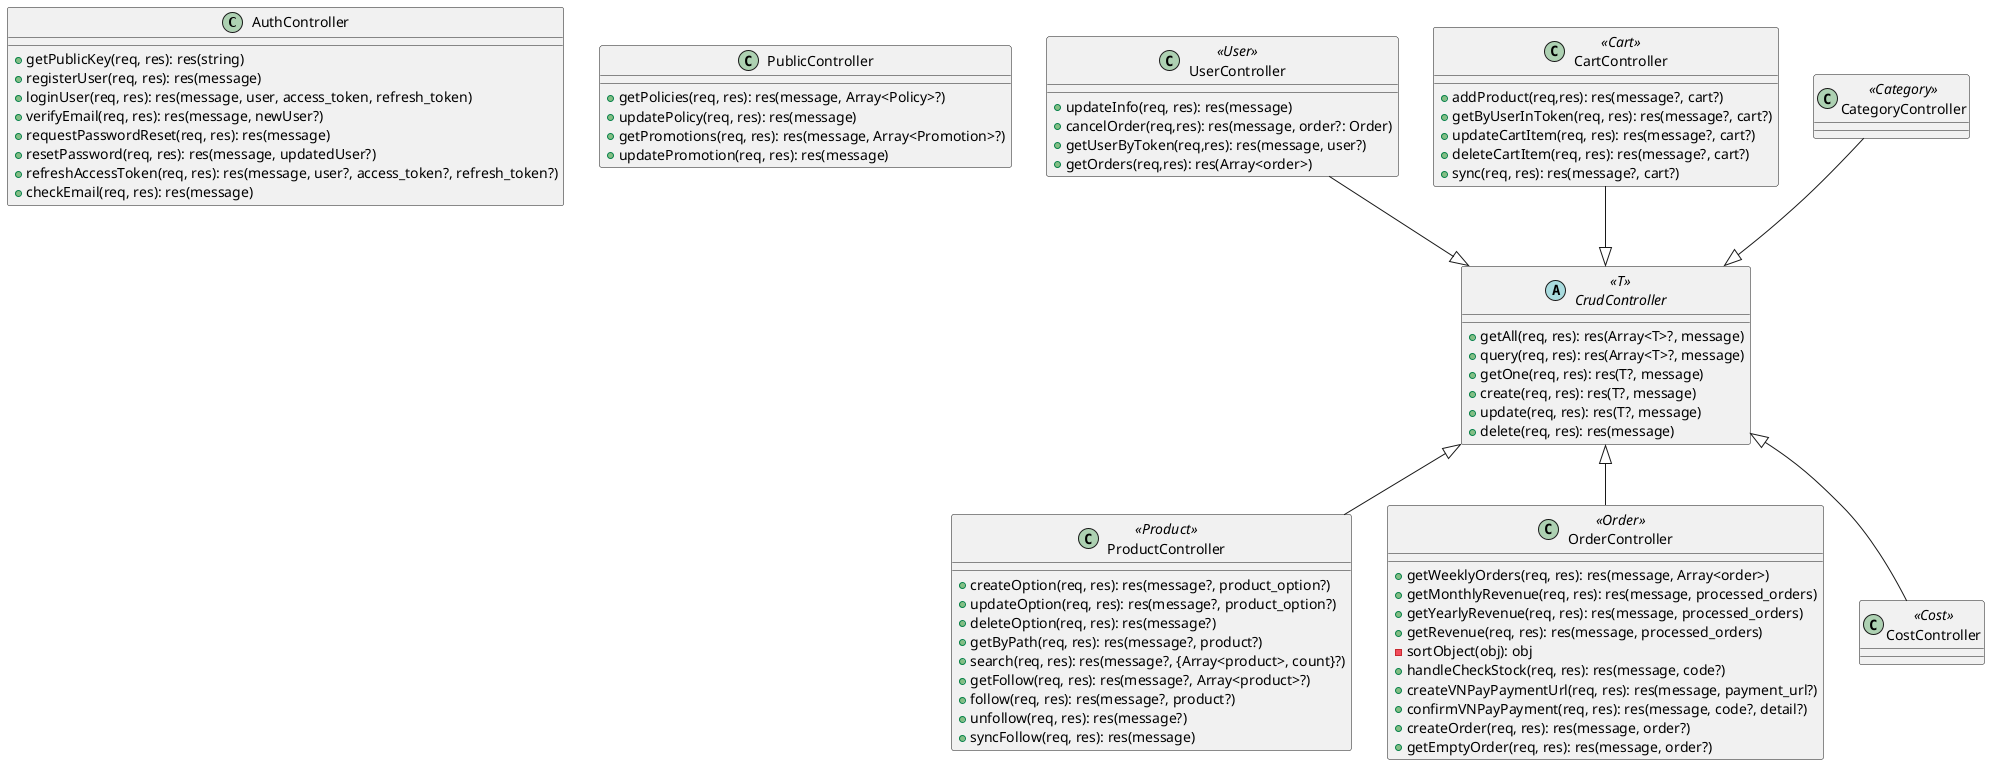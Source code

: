 @startuml class_diagram_controllers
skinparam DefaultFontName "Times New Roman"
skinparam DefaultFontSize 14

class AuthController{
  +getPublicKey(req, res): res(string)
  +registerUser(req, res): res(message)
  +loginUser(req, res): res(message, user, access_token, refresh_token)
  +verifyEmail(req, res): res(message, newUser?)
  +requestPasswordReset(req, res): res(message)
  +resetPassword(req, res): res(message, updatedUser?)
  +refreshAccessToken(req, res): res(message, user?, access_token?, refresh_token?)
  +checkEmail(req, res): res(message)
}

class PublicController {
  +getPolicies(req, res): res(message, Array<Policy>?)
  +updatePolicy(req, res): res(message)
  +getPromotions(req, res): res(message, Array<Promotion>?)
  +updatePromotion(req, res): res(message)
}

abstract class CrudController<<T>> {
  +getAll(req, res): res(Array<T>?, message)
  +query(req, res): res(Array<T>?, message)
  +getOne(req, res): res(T?, message)
  +create(req, res): res(T?, message)
  +update(req, res): res(T?, message)
  +delete(req, res): res(message)
}

class UserController<<User>> {
  +updateInfo(req, res): res(message)
  +cancelOrder(req,res): res(message, order?: Order)
  +getUserByToken(req,res): res(message, user?)
  +getOrders(req,res): res(Array<order>)
}

class CartController<<Cart>> {
  +addProduct(req,res): res(message?, cart?)
  +getByUserInToken(req, res): res(message?, cart?)
  +updateCartItem(req, res): res(message?, cart?)
  +deleteCartItem(req, res): res(message?, cart?)
  +sync(req, res): res(message?, cart?)
}

class CategoryController<<Category>> {
}


class ProductController<<Product>> {
  +createOption(req, res): res(message?, product_option?)
  +updateOption(req, res): res(message?, product_option?)
  +deleteOption(req, res): res(message?)
  +getByPath(req, res): res(message?, product?)
  +search(req, res): res(message?, {Array<product>, count}?)
  +getFollow(req, res): res(message?, Array<product>?)
  +follow(req, res): res(message?, product?)
  +unfollow(req, res): res(message?)
  +syncFollow(req, res): res(message)
}

class OrderController<<Order>> {
  +getWeeklyOrders(req, res): res(message, Array<order>)
  +getMonthlyRevenue(req, res): res(message, processed_orders)
  +getYearlyRevenue(req, res): res(message, processed_orders)
  +getRevenue(req, res): res(message, processed_orders)
  -sortObject(obj): obj
  +handleCheckStock(req, res): res(message, code?)
  +createVNPayPaymentUrl(req, res): res(message, payment_url?)
  +confirmVNPayPayment(req, res): res(message, code?, detail?)
  +createOrder(req, res): res(message, order?)
  +getEmptyOrder(req, res): res(message, order?)
}

class CostController<<Cost>> {
}

CategoryController --|> CrudController
CartController --|> CrudController
UserController --|> CrudController

CrudController <|-- ProductController
CrudController <|-- OrderController
CrudController <|-- CostController

@enduml